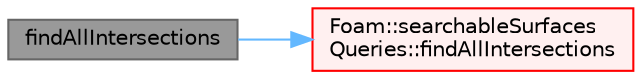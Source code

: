 digraph "findAllIntersections"
{
 // LATEX_PDF_SIZE
  bgcolor="transparent";
  edge [fontname=Helvetica,fontsize=10,labelfontname=Helvetica,labelfontsize=10];
  node [fontname=Helvetica,fontsize=10,shape=box,height=0.2,width=0.4];
  rankdir="LR";
  Node1 [id="Node000001",label="findAllIntersections",height=0.2,width=0.4,color="gray40", fillcolor="grey60", style="filled", fontcolor="black",tooltip=" "];
  Node1 -> Node2 [id="edge1_Node000001_Node000002",color="steelblue1",style="solid",tooltip=" "];
  Node2 [id="Node000002",label="Foam::searchableSurfaces\lQueries::findAllIntersections",height=0.2,width=0.4,color="red", fillcolor="#FFF0F0", style="filled",URL="$classFoam_1_1searchableSurfacesQueries.html#ab970cd9c0937c10c324e412460ebca03",tooltip=" "];
}
